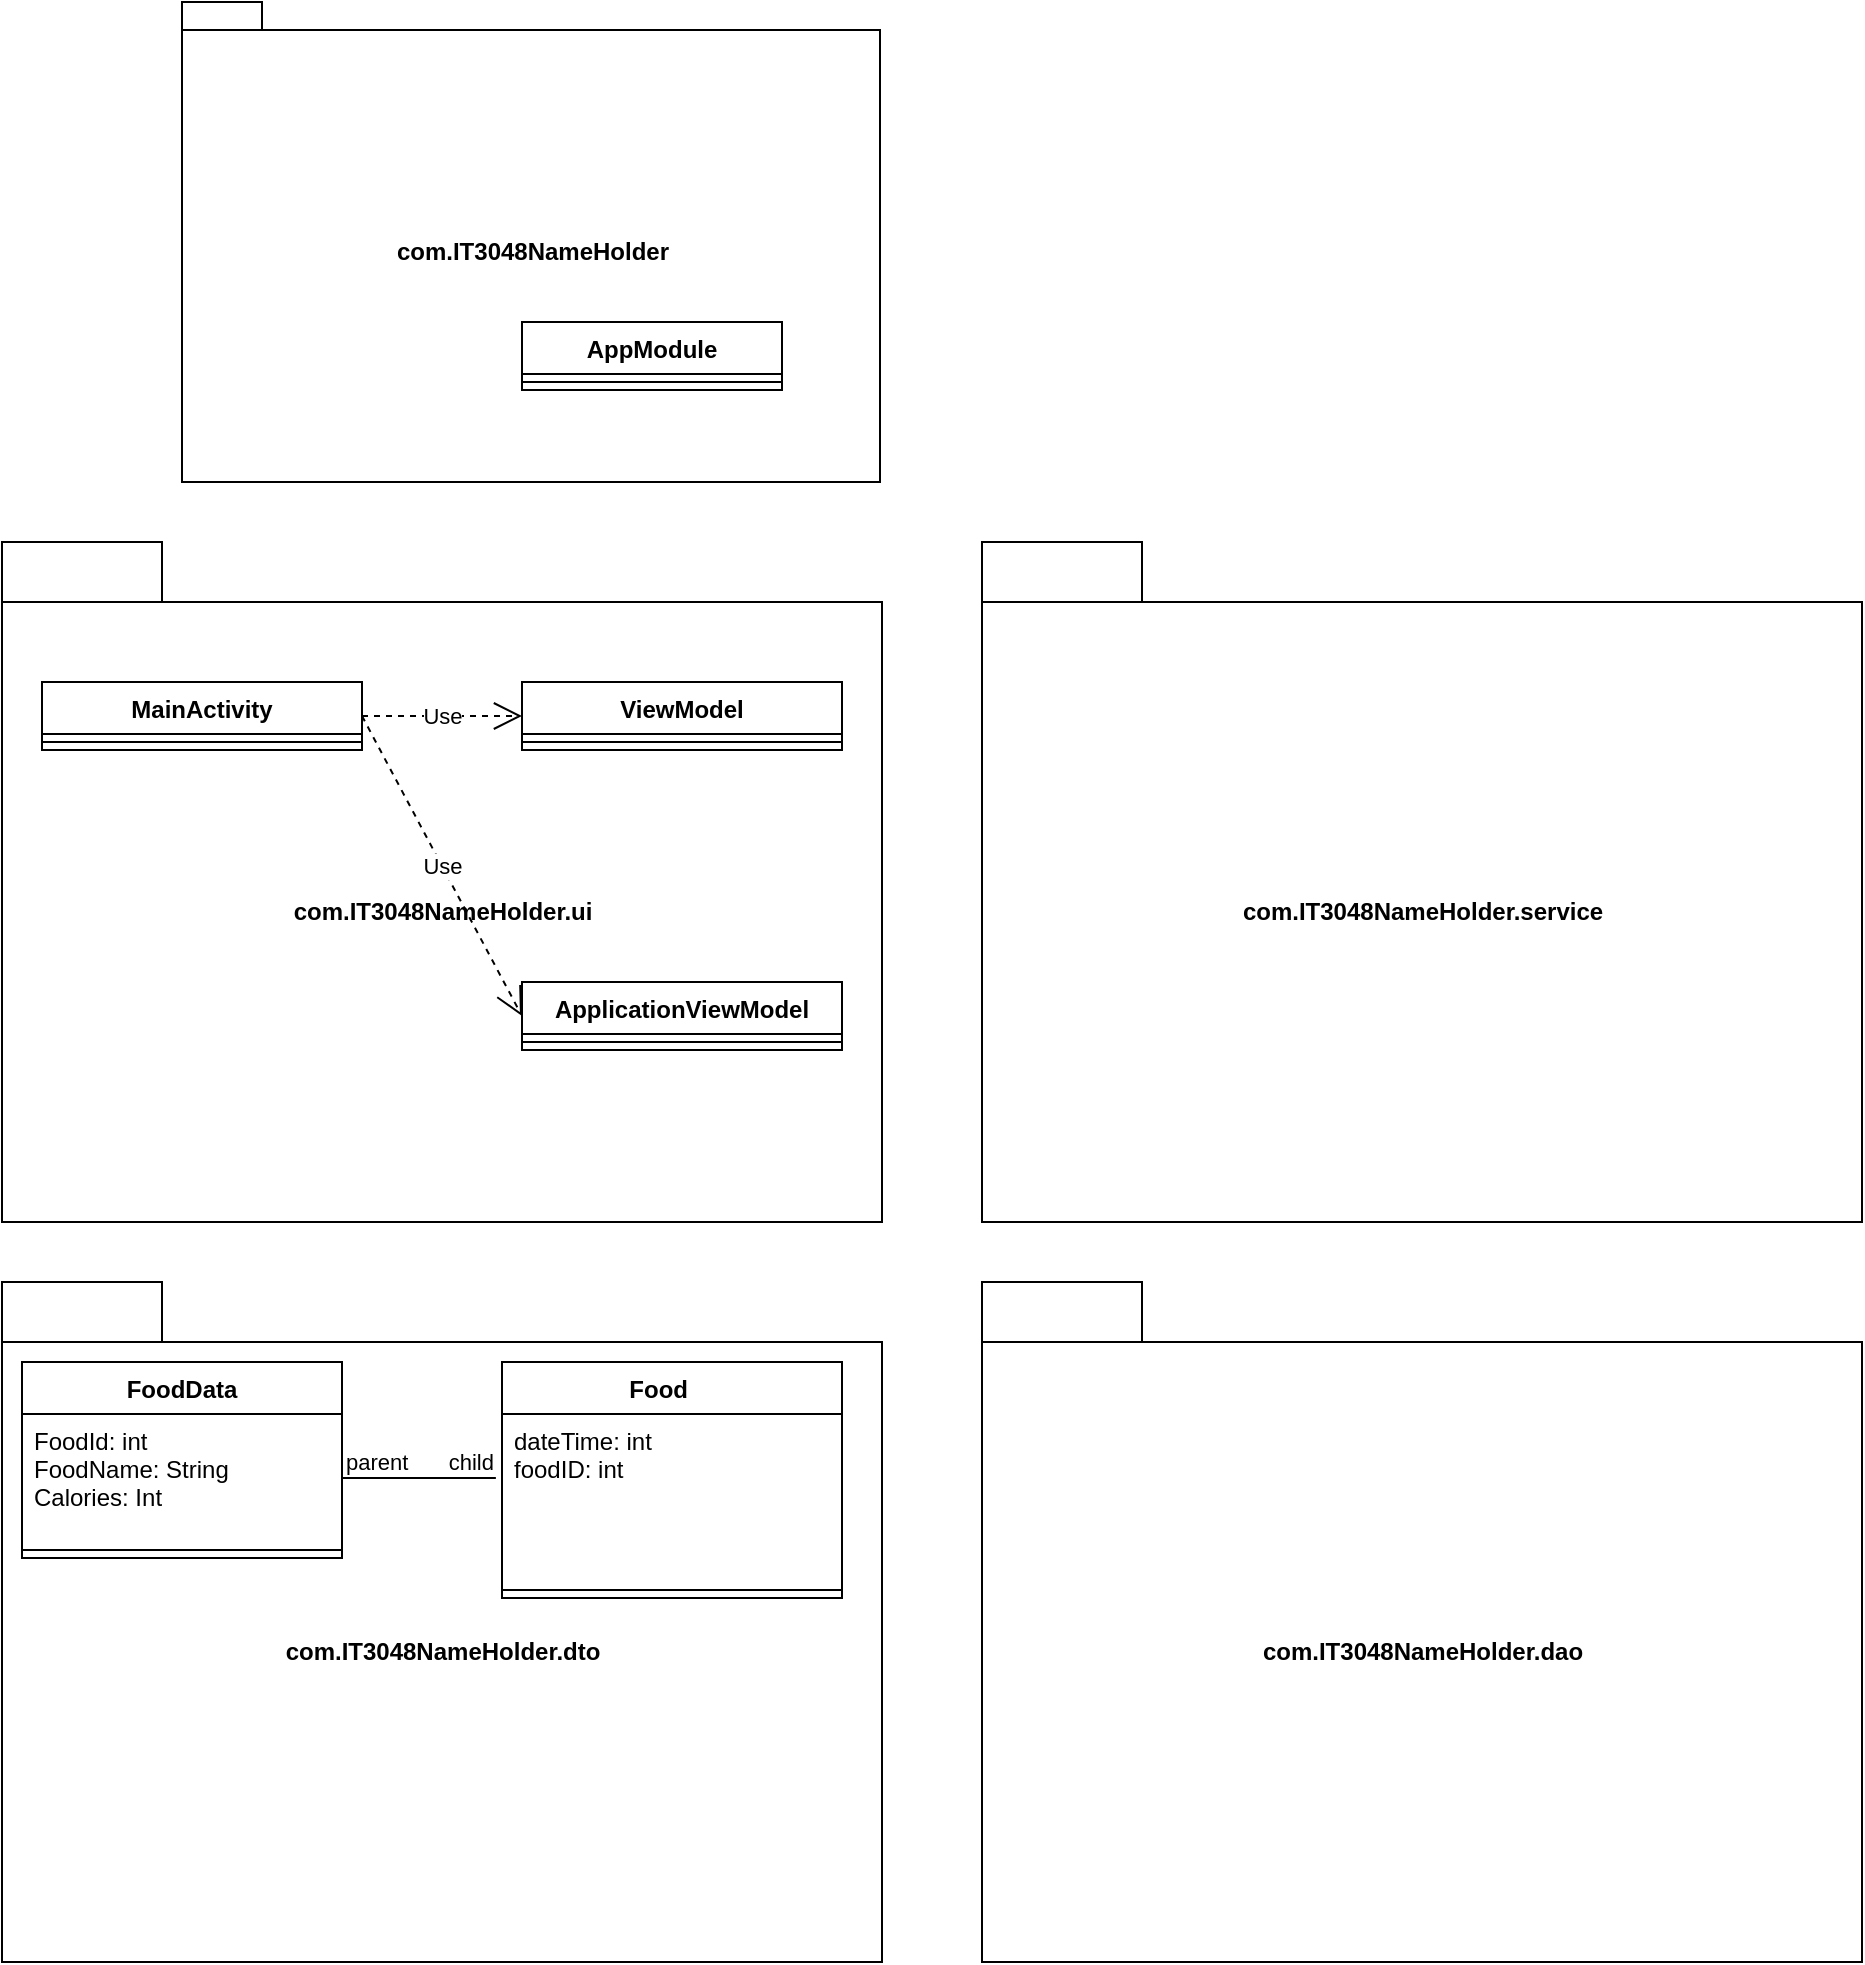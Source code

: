 <mxfile version="20.2.8" type="github">
  <diagram name="Page-1" id="b5b7bab2-c9e2-2cf4-8b2a-24fd1a2a6d21">
    <mxGraphModel dx="2062" dy="2317" grid="1" gridSize="10" guides="1" tooltips="1" connect="1" arrows="1" fold="1" page="1" pageScale="1" pageWidth="827" pageHeight="1169" background="none" math="0" shadow="0">
      <root>
        <mxCell id="0" />
        <mxCell id="1" parent="0" />
        <mxCell id="UoRlEjGYQ4p_Dg9qFwCA-1" value="com.IT3048NameHolder.ui" style="shape=folder;fontStyle=1;tabWidth=80;tabHeight=30;tabPosition=left;html=1;boundedLbl=1;" vertex="1" parent="1">
          <mxGeometry x="120" y="200" width="440" height="340" as="geometry" />
        </mxCell>
        <mxCell id="UoRlEjGYQ4p_Dg9qFwCA-2" value="com.IT3048NameHolder.dto" style="shape=folder;fontStyle=1;tabWidth=80;tabHeight=30;tabPosition=left;html=1;boundedLbl=1;" vertex="1" parent="1">
          <mxGeometry x="120" y="570" width="440" height="340" as="geometry" />
        </mxCell>
        <mxCell id="UoRlEjGYQ4p_Dg9qFwCA-3" value="com.IT3048NameHolder.service" style="shape=folder;fontStyle=1;tabWidth=80;tabHeight=30;tabPosition=left;html=1;boundedLbl=1;" vertex="1" parent="1">
          <mxGeometry x="610" y="200" width="440" height="340" as="geometry" />
        </mxCell>
        <mxCell id="UoRlEjGYQ4p_Dg9qFwCA-4" value="com.IT3048NameHolder.dao" style="shape=folder;fontStyle=1;tabWidth=80;tabHeight=30;tabPosition=left;html=1;boundedLbl=1;" vertex="1" parent="1">
          <mxGeometry x="610" y="570" width="440" height="340" as="geometry" />
        </mxCell>
        <mxCell id="UoRlEjGYQ4p_Dg9qFwCA-6" value="MainActivity" style="swimlane;fontStyle=1;align=center;verticalAlign=top;childLayout=stackLayout;horizontal=1;startSize=26;horizontalStack=0;resizeParent=1;resizeParentMax=0;resizeLast=0;collapsible=1;marginBottom=0;" vertex="1" parent="1">
          <mxGeometry x="140" y="270" width="160" height="34" as="geometry" />
        </mxCell>
        <mxCell id="UoRlEjGYQ4p_Dg9qFwCA-8" value="" style="line;strokeWidth=1;fillColor=none;align=left;verticalAlign=middle;spacingTop=-1;spacingLeft=3;spacingRight=3;rotatable=0;labelPosition=right;points=[];portConstraint=eastwest;strokeColor=inherit;" vertex="1" parent="UoRlEjGYQ4p_Dg9qFwCA-6">
          <mxGeometry y="26" width="160" height="8" as="geometry" />
        </mxCell>
        <mxCell id="UoRlEjGYQ4p_Dg9qFwCA-10" value="ViewModel" style="swimlane;fontStyle=1;align=center;verticalAlign=top;childLayout=stackLayout;horizontal=1;startSize=26;horizontalStack=0;resizeParent=1;resizeParentMax=0;resizeLast=0;collapsible=1;marginBottom=0;" vertex="1" parent="1">
          <mxGeometry x="380" y="270" width="160" height="34" as="geometry" />
        </mxCell>
        <mxCell id="UoRlEjGYQ4p_Dg9qFwCA-12" value="" style="line;strokeWidth=1;fillColor=none;align=left;verticalAlign=middle;spacingTop=-1;spacingLeft=3;spacingRight=3;rotatable=0;labelPosition=right;points=[];portConstraint=eastwest;strokeColor=inherit;" vertex="1" parent="UoRlEjGYQ4p_Dg9qFwCA-10">
          <mxGeometry y="26" width="160" height="8" as="geometry" />
        </mxCell>
        <mxCell id="UoRlEjGYQ4p_Dg9qFwCA-14" value="ApplicationViewModel" style="swimlane;fontStyle=1;align=center;verticalAlign=top;childLayout=stackLayout;horizontal=1;startSize=26;horizontalStack=0;resizeParent=1;resizeParentMax=0;resizeLast=0;collapsible=1;marginBottom=0;" vertex="1" parent="1">
          <mxGeometry x="380" y="420" width="160" height="34" as="geometry" />
        </mxCell>
        <mxCell id="UoRlEjGYQ4p_Dg9qFwCA-16" value="" style="line;strokeWidth=1;fillColor=none;align=left;verticalAlign=middle;spacingTop=-1;spacingLeft=3;spacingRight=3;rotatable=0;labelPosition=right;points=[];portConstraint=eastwest;strokeColor=inherit;" vertex="1" parent="UoRlEjGYQ4p_Dg9qFwCA-14">
          <mxGeometry y="26" width="160" height="8" as="geometry" />
        </mxCell>
        <mxCell id="UoRlEjGYQ4p_Dg9qFwCA-18" value="com.IT3048NameHolder" style="shape=folder;fontStyle=1;spacingTop=10;tabWidth=40;tabHeight=14;tabPosition=left;html=1;" vertex="1" parent="1">
          <mxGeometry x="210" y="-70" width="349" height="240" as="geometry" />
        </mxCell>
        <mxCell id="UoRlEjGYQ4p_Dg9qFwCA-19" value="AppModule" style="swimlane;fontStyle=1;align=center;verticalAlign=top;childLayout=stackLayout;horizontal=1;startSize=26;horizontalStack=0;resizeParent=1;resizeParentMax=0;resizeLast=0;collapsible=1;marginBottom=0;" vertex="1" parent="1">
          <mxGeometry x="380" y="90" width="130" height="34" as="geometry" />
        </mxCell>
        <mxCell id="UoRlEjGYQ4p_Dg9qFwCA-21" value="" style="line;strokeWidth=1;fillColor=none;align=left;verticalAlign=middle;spacingTop=-1;spacingLeft=3;spacingRight=3;rotatable=0;labelPosition=right;points=[];portConstraint=eastwest;strokeColor=inherit;" vertex="1" parent="UoRlEjGYQ4p_Dg9qFwCA-19">
          <mxGeometry y="26" width="130" height="8" as="geometry" />
        </mxCell>
        <mxCell id="UoRlEjGYQ4p_Dg9qFwCA-23" value="Use" style="endArrow=open;endSize=12;dashed=1;html=1;rounded=0;exitX=1;exitY=0.5;exitDx=0;exitDy=0;entryX=0;entryY=0.5;entryDx=0;entryDy=0;" edge="1" parent="1" source="UoRlEjGYQ4p_Dg9qFwCA-6" target="UoRlEjGYQ4p_Dg9qFwCA-10">
          <mxGeometry width="160" relative="1" as="geometry">
            <mxPoint x="750" y="410" as="sourcePoint" />
            <mxPoint x="910" y="410" as="targetPoint" />
          </mxGeometry>
        </mxCell>
        <mxCell id="UoRlEjGYQ4p_Dg9qFwCA-24" value="Use" style="endArrow=open;endSize=12;dashed=1;html=1;rounded=0;exitX=1;exitY=0.5;exitDx=0;exitDy=0;entryX=0;entryY=0.5;entryDx=0;entryDy=0;" edge="1" parent="1" source="UoRlEjGYQ4p_Dg9qFwCA-6" target="UoRlEjGYQ4p_Dg9qFwCA-14">
          <mxGeometry width="160" relative="1" as="geometry">
            <mxPoint x="750" y="410" as="sourcePoint" />
            <mxPoint x="910" y="410" as="targetPoint" />
          </mxGeometry>
        </mxCell>
        <mxCell id="UoRlEjGYQ4p_Dg9qFwCA-25" value="FoodData" style="swimlane;fontStyle=1;align=center;verticalAlign=top;childLayout=stackLayout;horizontal=1;startSize=26;horizontalStack=0;resizeParent=1;resizeParentMax=0;resizeLast=0;collapsible=1;marginBottom=0;" vertex="1" parent="1">
          <mxGeometry x="130" y="610" width="160" height="98" as="geometry" />
        </mxCell>
        <mxCell id="UoRlEjGYQ4p_Dg9qFwCA-26" value="FoodId: int&#xa;FoodName: String&#xa;Calories: Int&#xa;" style="text;strokeColor=none;fillColor=none;align=left;verticalAlign=top;spacingLeft=4;spacingRight=4;overflow=hidden;rotatable=0;points=[[0,0.5],[1,0.5]];portConstraint=eastwest;" vertex="1" parent="UoRlEjGYQ4p_Dg9qFwCA-25">
          <mxGeometry y="26" width="160" height="64" as="geometry" />
        </mxCell>
        <mxCell id="UoRlEjGYQ4p_Dg9qFwCA-27" value="" style="line;strokeWidth=1;fillColor=none;align=left;verticalAlign=middle;spacingTop=-1;spacingLeft=3;spacingRight=3;rotatable=0;labelPosition=right;points=[];portConstraint=eastwest;strokeColor=inherit;" vertex="1" parent="UoRlEjGYQ4p_Dg9qFwCA-25">
          <mxGeometry y="90" width="160" height="8" as="geometry" />
        </mxCell>
        <mxCell id="UoRlEjGYQ4p_Dg9qFwCA-29" value="Food    " style="swimlane;fontStyle=1;align=center;verticalAlign=top;childLayout=stackLayout;horizontal=1;startSize=26;horizontalStack=0;resizeParent=1;resizeParentMax=0;resizeLast=0;collapsible=1;marginBottom=0;" vertex="1" parent="1">
          <mxGeometry x="370" y="610" width="170" height="118" as="geometry" />
        </mxCell>
        <mxCell id="UoRlEjGYQ4p_Dg9qFwCA-30" value="dateTime: int&#xa;foodID: int&#xa;" style="text;strokeColor=none;fillColor=none;align=left;verticalAlign=top;spacingLeft=4;spacingRight=4;overflow=hidden;rotatable=0;points=[[0,0.5],[1,0.5]];portConstraint=eastwest;" vertex="1" parent="UoRlEjGYQ4p_Dg9qFwCA-29">
          <mxGeometry y="26" width="170" height="84" as="geometry" />
        </mxCell>
        <mxCell id="UoRlEjGYQ4p_Dg9qFwCA-31" value="" style="line;strokeWidth=1;fillColor=none;align=left;verticalAlign=middle;spacingTop=-1;spacingLeft=3;spacingRight=3;rotatable=0;labelPosition=right;points=[];portConstraint=eastwest;strokeColor=inherit;" vertex="1" parent="UoRlEjGYQ4p_Dg9qFwCA-29">
          <mxGeometry y="110" width="170" height="8" as="geometry" />
        </mxCell>
        <mxCell id="UoRlEjGYQ4p_Dg9qFwCA-33" value="" style="endArrow=none;html=1;edgeStyle=orthogonalEdgeStyle;rounded=0;exitX=1;exitY=0.5;exitDx=0;exitDy=0;entryX=-0.018;entryY=0.381;entryDx=0;entryDy=0;entryPerimeter=0;" edge="1" parent="1" source="UoRlEjGYQ4p_Dg9qFwCA-26" target="UoRlEjGYQ4p_Dg9qFwCA-30">
          <mxGeometry relative="1" as="geometry">
            <mxPoint x="750" y="410" as="sourcePoint" />
            <mxPoint x="910" y="410" as="targetPoint" />
          </mxGeometry>
        </mxCell>
        <mxCell id="UoRlEjGYQ4p_Dg9qFwCA-34" value="parent" style="edgeLabel;resizable=0;html=1;align=left;verticalAlign=bottom;" connectable="0" vertex="1" parent="UoRlEjGYQ4p_Dg9qFwCA-33">
          <mxGeometry x="-1" relative="1" as="geometry" />
        </mxCell>
        <mxCell id="UoRlEjGYQ4p_Dg9qFwCA-35" value="child" style="edgeLabel;resizable=0;html=1;align=right;verticalAlign=bottom;" connectable="0" vertex="1" parent="UoRlEjGYQ4p_Dg9qFwCA-33">
          <mxGeometry x="1" relative="1" as="geometry" />
        </mxCell>
      </root>
    </mxGraphModel>
  </diagram>
</mxfile>
